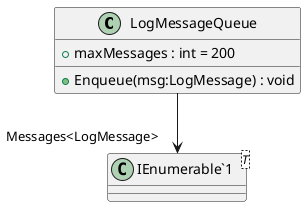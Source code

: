 @startuml
class LogMessageQueue {
    + maxMessages : int = 200
    + Enqueue(msg:LogMessage) : void
}
class "IEnumerable`1"<T> {
}
LogMessageQueue --> "Messages<LogMessage>" "IEnumerable`1"
@enduml
